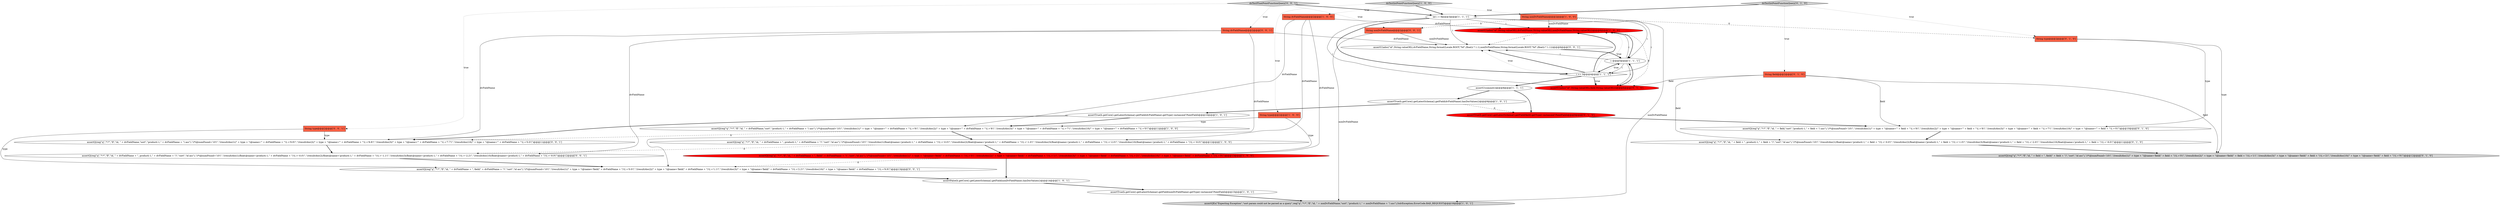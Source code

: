 digraph {
29 [style = filled, label = "assertQ(req(\"q\",\"*:*\",\"fl\",\"id, \" + dvFieldName + \", field(\" + dvFieldName + \")\",\"sort\",\"id asc\"),\"//*(@numFound='10'(\",\"//result/doc(1(/\" + type + \"(@name='field(\" + dvFieldName + \")'((.='0.0'(\",\"//result/doc(2(/\" + type + \"(@name='field(\" + dvFieldName + \")'((.='1.1'(\",\"//result/doc(3(/\" + type + \"(@name='field(\" + dvFieldName + \")'((.='2.2'(\",\"//result/doc(10(/\" + type + \"(@name='field(\" + dvFieldName + \")'((.='9.9'(\")@@@13@@@['0', '0', '1']", fillcolor = white, shape = ellipse image = "AAA0AAABBB3BBB"];
30 [style = filled, label = "doTestFloatPointFunctionQuery['0', '0', '1']", fillcolor = lightgray, shape = diamond image = "AAA0AAABBB3BBB"];
18 [style = filled, label = "assertQ(req(\"q\",\"*:*\",\"fl\",\"id, \" + field + \", field(\" + field + \")\",\"sort\",\"id asc\"),\"//*(@numFound='10'(\",\"//result/doc(1(/\" + type + \"(@name='field(\" + field + \")'((.='0'(\",\"//result/doc(2(/\" + type + \"(@name='field(\" + field + \")'((.='1'(\",\"//result/doc(3(/\" + type + \"(@name='field(\" + field + \")'((.='2'(\",\"//result/doc(10(/\" + type + \"(@name='field(\" + field + \")'((.='9'(\")@@@12@@@['0', '1', '0']", fillcolor = lightgray, shape = ellipse image = "AAA0AAABBB2BBB"];
24 [style = filled, label = "String type@@@2@@@['0', '1', '0']", fillcolor = tomato, shape = box image = "AAA1AAABBB2BBB"];
25 [style = filled, label = "String type@@@2@@@['0', '0', '1']", fillcolor = tomato, shape = box image = "AAA0AAABBB3BBB"];
13 [style = filled, label = "String nonDvFieldName@@@2@@@['1', '0', '0']", fillcolor = tomato, shape = box image = "AAA1AAABBB1BBB"];
19 [style = filled, label = "String field@@@2@@@['0', '1', '0']", fillcolor = tomato, shape = box image = "AAA0AAABBB2BBB"];
2 [style = filled, label = "i >= 0@@@4@@@['1', '1', '1']", fillcolor = white, shape = diamond image = "AAA0AAABBB1BBB"];
26 [style = filled, label = "assertQ(req(\"q\",\"*:*\",\"fl\",\"id, \" + dvFieldName + \", product(-1,\" + dvFieldName + \")\",\"sort\",\"id asc\"),\"//*(@numFound='10'(\",\"//result/doc(1(/float(@name='product(-1,\" + dvFieldName + \")'((.='-0.0'(\",\"//result/doc(2(/float(@name='product(-1,\" + dvFieldName + \")'((.='-1.1'(\",\"//result/doc(3(/float(@name='product(-1,\" + dvFieldName + \")'((.='-2.2'(\",\"//result/doc(10(/float(@name='product(-1,\" + dvFieldName + \")'((.='-9.9'(\")@@@12@@@['0', '0', '1']", fillcolor = white, shape = ellipse image = "AAA0AAABBB3BBB"];
12 [style = filled, label = "doTestIntPointFunctionQuery['1', '0', '0']", fillcolor = lightgray, shape = diamond image = "AAA0AAABBB1BBB"];
3 [style = filled, label = "assertU(adoc(\"id\",String.valueOf(i),dvFieldName,String.valueOf(i),nonDvFieldName,String.valueOf(i)))@@@6@@@['1', '0', '0']", fillcolor = red, shape = ellipse image = "AAA1AAABBB1BBB"];
7 [style = filled, label = "String type@@@2@@@['1', '0', '0']", fillcolor = tomato, shape = box image = "AAA0AAABBB1BBB"];
21 [style = filled, label = "assertQ(req(\"q\",\"*:*\",\"fl\",\"id, \" + field + \", product(-1,\" + field + \")\",\"sort\",\"id asc\"),\"//*(@numFound='10'(\",\"//result/doc(1(/float(@name='product(-1,\" + field + \")'((.='-0.0'(\",\"//result/doc(2(/float(@name='product(-1,\" + field + \")'((.='-1.0'(\",\"//result/doc(3(/float(@name='product(-1,\" + field + \")'((.='-2.0'(\",\"//result/doc(10(/float(@name='product(-1,\" + field + \")'((.='-9.0'(\")@@@11@@@['0', '1', '0']", fillcolor = white, shape = ellipse image = "AAA0AAABBB2BBB"];
10 [style = filled, label = "assertQEx(\"Expecting Exception\",\"sort param could not be parsed as a query\",req(\"q\",\"*:*\",\"fl\",\"id, \" + nonDvFieldName,\"sort\",\"product(-1,\" + nonDvFieldName + \") asc\"),SolrException.ErrorCode.BAD_REQUEST)@@@16@@@['1', '0', '1']", fillcolor = lightgray, shape = ellipse image = "AAA0AAABBB1BBB"];
20 [style = filled, label = "assertQ(req(\"q\",\"*:*\",\"fl\",\"id, \" + field,\"sort\",\"product(-1,\" + field + \") asc\"),\"//*(@numFound='10'(\",\"//result/doc(1(/\" + type + \"(@name='\" + field + \"'((.='9'(\",\"//result/doc(2(/\" + type + \"(@name='\" + field + \"'((.='8'(\",\"//result/doc(3(/\" + type + \"(@name='\" + field + \"'((.='7'(\",\"//result/doc(10(/\" + type + \"(@name='\" + field + \"'((.='0'(\")@@@10@@@['0', '1', '0']", fillcolor = white, shape = ellipse image = "AAA0AAABBB2BBB"];
23 [style = filled, label = "assertTrue(h.getCore().getLatestSchema().getField(field).getType() instanceof PointField)@@@9@@@['0', '1', '0']", fillcolor = red, shape = ellipse image = "AAA1AAABBB2BBB"];
5 [style = filled, label = "assertTrue(h.getCore().getLatestSchema().getField(nonDvFieldName).getType() instanceof PointField)@@@15@@@['1', '0', '1']", fillcolor = white, shape = ellipse image = "AAA0AAABBB1BBB"];
14 [style = filled, label = "assertU(commit())@@@8@@@['1', '1', '1']", fillcolor = white, shape = ellipse image = "AAA0AAABBB1BBB"];
1 [style = filled, label = "String dvFieldName@@@2@@@['1', '0', '0']", fillcolor = tomato, shape = box image = "AAA0AAABBB1BBB"];
6 [style = filled, label = "assertQ(req(\"q\",\"*:*\",\"fl\",\"id, \" + dvFieldName + \", field(\" + dvFieldName + \")\",\"sort\",\"id asc\"),\"//*(@numFound='10'(\",\"//result/doc(1(/\" + type + \"(@name='field(\" + dvFieldName + \")'((.='0'(\",\"//result/doc(2(/\" + type + \"(@name='field(\" + dvFieldName + \")'((.='1'(\",\"//result/doc(3(/\" + type + \"(@name='field(\" + dvFieldName + \")'((.='2'(\",\"//result/doc(10(/\" + type + \"(@name='field(\" + dvFieldName + \")'((.='9'(\")@@@13@@@['1', '0', '0']", fillcolor = red, shape = ellipse image = "AAA1AAABBB1BBB"];
32 [style = filled, label = "String nonDvFieldName@@@2@@@['0', '0', '1']", fillcolor = tomato, shape = box image = "AAA0AAABBB3BBB"];
9 [style = filled, label = "assertTrue(h.getCore().getLatestSchema().getField(dvFieldName).hasDocValues())@@@9@@@['1', '0', '1']", fillcolor = white, shape = ellipse image = "AAA0AAABBB1BBB"];
8 [style = filled, label = "assertQ(req(\"q\",\"*:*\",\"fl\",\"id, \" + dvFieldName,\"sort\",\"product(-1,\" + dvFieldName + \") asc\"),\"//*(@numFound='10'(\",\"//result/doc(1(/\" + type + \"(@name='\" + dvFieldName + \"'((.='9'(\",\"//result/doc(2(/\" + type + \"(@name='\" + dvFieldName + \"'((.='8'(\",\"//result/doc(3(/\" + type + \"(@name='\" + dvFieldName + \"'((.='7'(\",\"//result/doc(10(/\" + type + \"(@name='\" + dvFieldName + \"'((.='0'(\")@@@11@@@['1', '0', '0']", fillcolor = white, shape = ellipse image = "AAA0AAABBB1BBB"];
11 [style = filled, label = "int i = 9@@@3@@@['1', '1', '1']", fillcolor = white, shape = ellipse image = "AAA0AAABBB1BBB"];
28 [style = filled, label = "assertU(adoc(\"id\",String.valueOf(i),dvFieldName,String.format(Locale.ROOT,\"%f\",(float)i * 1.1),nonDvFieldName,String.format(Locale.ROOT,\"%f\",(float)i * 1.1)))@@@6@@@['0', '0', '1']", fillcolor = white, shape = ellipse image = "AAA0AAABBB3BBB"];
27 [style = filled, label = "assertQ(req(\"q\",\"*:*\",\"fl\",\"id, \" + dvFieldName,\"sort\",\"product(-1,\" + dvFieldName + \") asc\"),\"//*(@numFound='10'(\",\"//result/doc(1(/\" + type + \"(@name='\" + dvFieldName + \"'((.='9.9'(\",\"//result/doc(2(/\" + type + \"(@name='\" + dvFieldName + \"'((.='8.8'(\",\"//result/doc(3(/\" + type + \"(@name='\" + dvFieldName + \"'((.='7.7'(\",\"//result/doc(10(/\" + type + \"(@name='\" + dvFieldName + \"'((.='0.0'(\")@@@11@@@['0', '0', '1']", fillcolor = white, shape = ellipse image = "AAA0AAABBB3BBB"];
15 [style = filled, label = "assertQ(req(\"q\",\"*:*\",\"fl\",\"id, \" + dvFieldName + \", product(-1,\" + dvFieldName + \")\",\"sort\",\"id asc\"),\"//*(@numFound='10'(\",\"//result/doc(1(/float(@name='product(-1,\" + dvFieldName + \")'((.='-0.0'(\",\"//result/doc(2(/float(@name='product(-1,\" + dvFieldName + \")'((.='-1.0'(\",\"//result/doc(3(/float(@name='product(-1,\" + dvFieldName + \")'((.='-2.0'(\",\"//result/doc(10(/float(@name='product(-1,\" + dvFieldName + \")'((.='-9.0'(\")@@@12@@@['1', '0', '0']", fillcolor = white, shape = ellipse image = "AAA0AAABBB1BBB"];
17 [style = filled, label = "assertU(adoc(\"id\",String.valueOf(i),field,String.valueOf(i)))@@@6@@@['0', '1', '0']", fillcolor = red, shape = ellipse image = "AAA1AAABBB2BBB"];
16 [style = filled, label = "assertFalse(h.getCore().getLatestSchema().getField(nonDvFieldName).hasDocValues())@@@14@@@['1', '0', '1']", fillcolor = white, shape = ellipse image = "AAA0AAABBB1BBB"];
31 [style = filled, label = "String dvFieldName@@@2@@@['0', '0', '1']", fillcolor = tomato, shape = box image = "AAA0AAABBB3BBB"];
0 [style = filled, label = "assertTrue(h.getCore().getLatestSchema().getField(dvFieldName).getType() instanceof PointField)@@@10@@@['1', '0', '1']", fillcolor = white, shape = ellipse image = "AAA0AAABBB1BBB"];
4 [style = filled, label = "i--@@@5@@@['1', '1', '1']", fillcolor = white, shape = ellipse image = "AAA0AAABBB1BBB"];
22 [style = filled, label = "doTestIntPointFunctionQuery['0', '1', '0']", fillcolor = lightgray, shape = diamond image = "AAA0AAABBB2BBB"];
2->17 [style = bold, label=""];
2->3 [style = dotted, label="true"];
5->10 [style = bold, label=""];
23->20 [style = bold, label=""];
3->28 [style = dashed, label="0"];
32->10 [style = solid, label="nonDvFieldName"];
22->19 [style = dotted, label="true"];
8->15 [style = bold, label=""];
9->0 [style = bold, label=""];
3->17 [style = dashed, label="0"];
11->4 [style = solid, label="i"];
0->27 [style = bold, label=""];
26->29 [style = bold, label=""];
11->17 [style = solid, label="i"];
19->18 [style = solid, label="field"];
2->3 [style = bold, label=""];
2->17 [style = dotted, label="true"];
12->11 [style = bold, label=""];
12->1 [style = dotted, label="true"];
7->6 [style = solid, label="type"];
19->17 [style = solid, label="field"];
11->3 [style = solid, label="i"];
31->28 [style = solid, label="dvFieldName"];
7->8 [style = solid, label="type"];
4->3 [style = solid, label="i"];
4->2 [style = bold, label=""];
15->6 [style = bold, label=""];
22->24 [style = dotted, label="true"];
2->28 [style = dotted, label="true"];
3->4 [style = bold, label=""];
4->28 [style = solid, label="i"];
4->17 [style = solid, label="i"];
24->20 [style = solid, label="type"];
11->2 [style = bold, label=""];
21->18 [style = bold, label=""];
9->23 [style = dashed, label="0"];
4->2 [style = solid, label="i"];
13->32 [style = dashed, label="0"];
20->21 [style = bold, label=""];
25->27 [style = solid, label="type"];
30->11 [style = bold, label=""];
13->24 [style = dashed, label="0"];
28->4 [style = bold, label=""];
12->13 [style = dotted, label="true"];
6->29 [style = dashed, label="0"];
13->3 [style = solid, label="nonDvFieldName"];
1->6 [style = solid, label="dvFieldName"];
24->18 [style = solid, label="type"];
14->23 [style = bold, label=""];
30->25 [style = dotted, label="true"];
1->15 [style = solid, label="dvFieldName"];
19->20 [style = solid, label="field"];
6->16 [style = bold, label=""];
31->26 [style = solid, label="dvFieldName"];
2->14 [style = bold, label=""];
2->4 [style = dotted, label="true"];
11->2 [style = solid, label="i"];
0->8 [style = bold, label=""];
30->32 [style = dotted, label="true"];
32->28 [style = solid, label="nonDvFieldName"];
16->5 [style = bold, label=""];
15->26 [style = dashed, label="0"];
8->27 [style = dashed, label="0"];
1->8 [style = solid, label="dvFieldName"];
14->9 [style = bold, label=""];
1->3 [style = solid, label="dvFieldName"];
19->21 [style = solid, label="field"];
31->27 [style = solid, label="dvFieldName"];
12->7 [style = dotted, label="true"];
31->29 [style = solid, label="dvFieldName"];
2->28 [style = bold, label=""];
22->11 [style = bold, label=""];
17->4 [style = bold, label=""];
29->16 [style = bold, label=""];
30->31 [style = dotted, label="true"];
13->10 [style = solid, label="nonDvFieldName"];
11->28 [style = solid, label="i"];
27->26 [style = bold, label=""];
25->29 [style = solid, label="type"];
}
